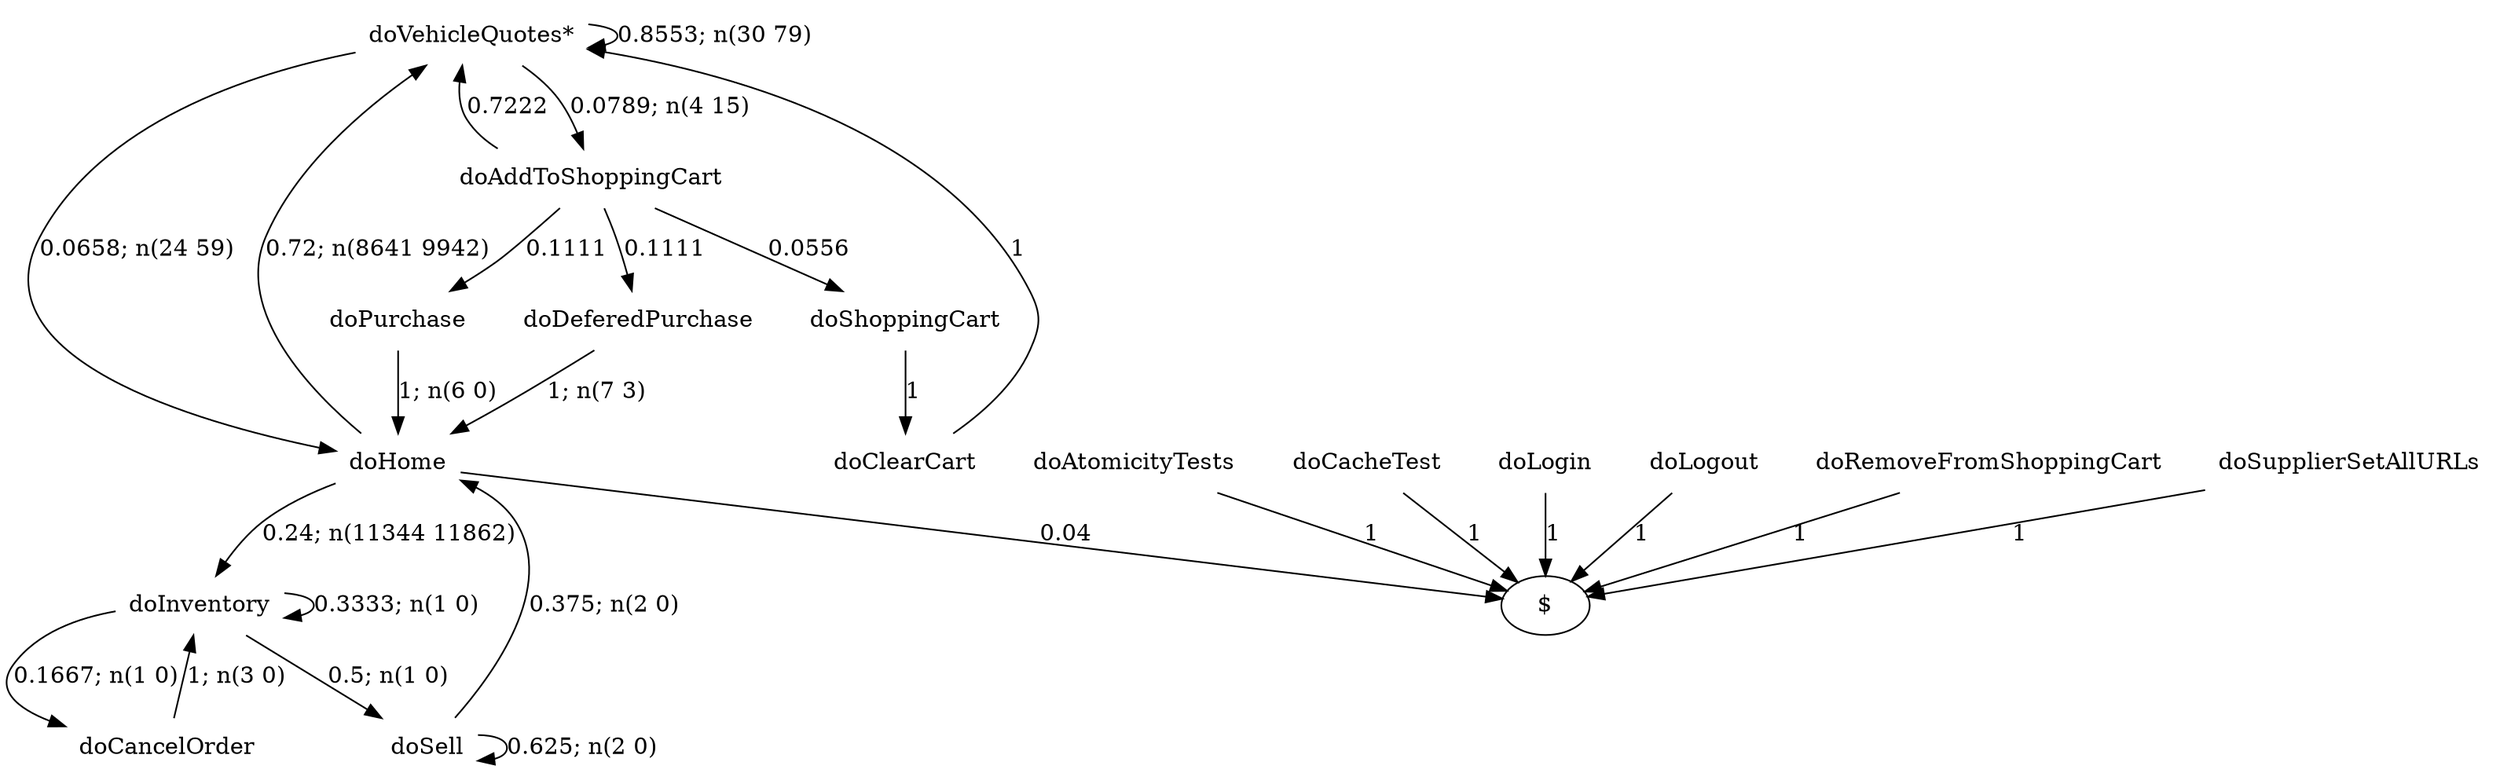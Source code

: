 digraph G {"doVehicleQuotes*" [label="doVehicleQuotes*",shape=none];"doSupplierSetAllURLs" [label="doSupplierSetAllURLs",shape=none];"doAtomicityTests" [label="doAtomicityTests",shape=none];"doCacheTest" [label="doCacheTest",shape=none];"doLogin" [label="doLogin",shape=none];"doAddToShoppingCart" [label="doAddToShoppingCart",shape=none];"doDeferedPurchase" [label="doDeferedPurchase",shape=none];"doHome" [label="doHome",shape=none];"doShoppingCart" [label="doShoppingCart",shape=none];"doClearCart" [label="doClearCart",shape=none];"doPurchase" [label="doPurchase",shape=none];"doInventory" [label="doInventory",shape=none];"doSell" [label="doSell",shape=none];"doLogout" [label="doLogout",shape=none];"doCancelOrder" [label="doCancelOrder",shape=none];"doRemoveFromShoppingCart" [label="doRemoveFromShoppingCart",shape=none];"doVehicleQuotes*"->"doVehicleQuotes*" [style=solid,label="0.8553; n(30 79)"];"doVehicleQuotes*"->"doAddToShoppingCart" [style=solid,label="0.0789; n(4 15)"];"doVehicleQuotes*"->"doHome" [style=solid,label="0.0658; n(24 59)"];"doSupplierSetAllURLs"->"$" [style=solid,label="1"];"doAtomicityTests"->"$" [style=solid,label="1"];"doCacheTest"->"$" [style=solid,label="1"];"doLogin"->"$" [style=solid,label="1"];"doAddToShoppingCart"->"doVehicleQuotes*" [style=solid,label="0.7222"];"doAddToShoppingCart"->"doDeferedPurchase" [style=solid,label="0.1111"];"doAddToShoppingCart"->"doShoppingCart" [style=solid,label="0.0556"];"doAddToShoppingCart"->"doPurchase" [style=solid,label="0.1111"];"doDeferedPurchase"->"doHome" [style=solid,label="1; n(7 3)"];"doHome"->"doVehicleQuotes*" [style=solid,label="0.72; n(8641 9942)"];"doHome"->"doInventory" [style=solid,label="0.24; n(11344 11862)"];"doHome"->"$" [style=solid,label="0.04"];"doShoppingCart"->"doClearCart" [style=solid,label="1"];"doClearCart"->"doVehicleQuotes*" [style=solid,label="1"];"doPurchase"->"doHome" [style=solid,label="1; n(6 0)"];"doInventory"->"doInventory" [style=solid,label="0.3333; n(1 0)"];"doInventory"->"doSell" [style=solid,label="0.5; n(1 0)"];"doInventory"->"doCancelOrder" [style=solid,label="0.1667; n(1 0)"];"doSell"->"doHome" [style=solid,label="0.375; n(2 0)"];"doSell"->"doSell" [style=solid,label="0.625; n(2 0)"];"doLogout"->"$" [style=solid,label="1"];"doCancelOrder"->"doInventory" [style=solid,label="1; n(3 0)"];"doRemoveFromShoppingCart"->"$" [style=solid,label="1"];}